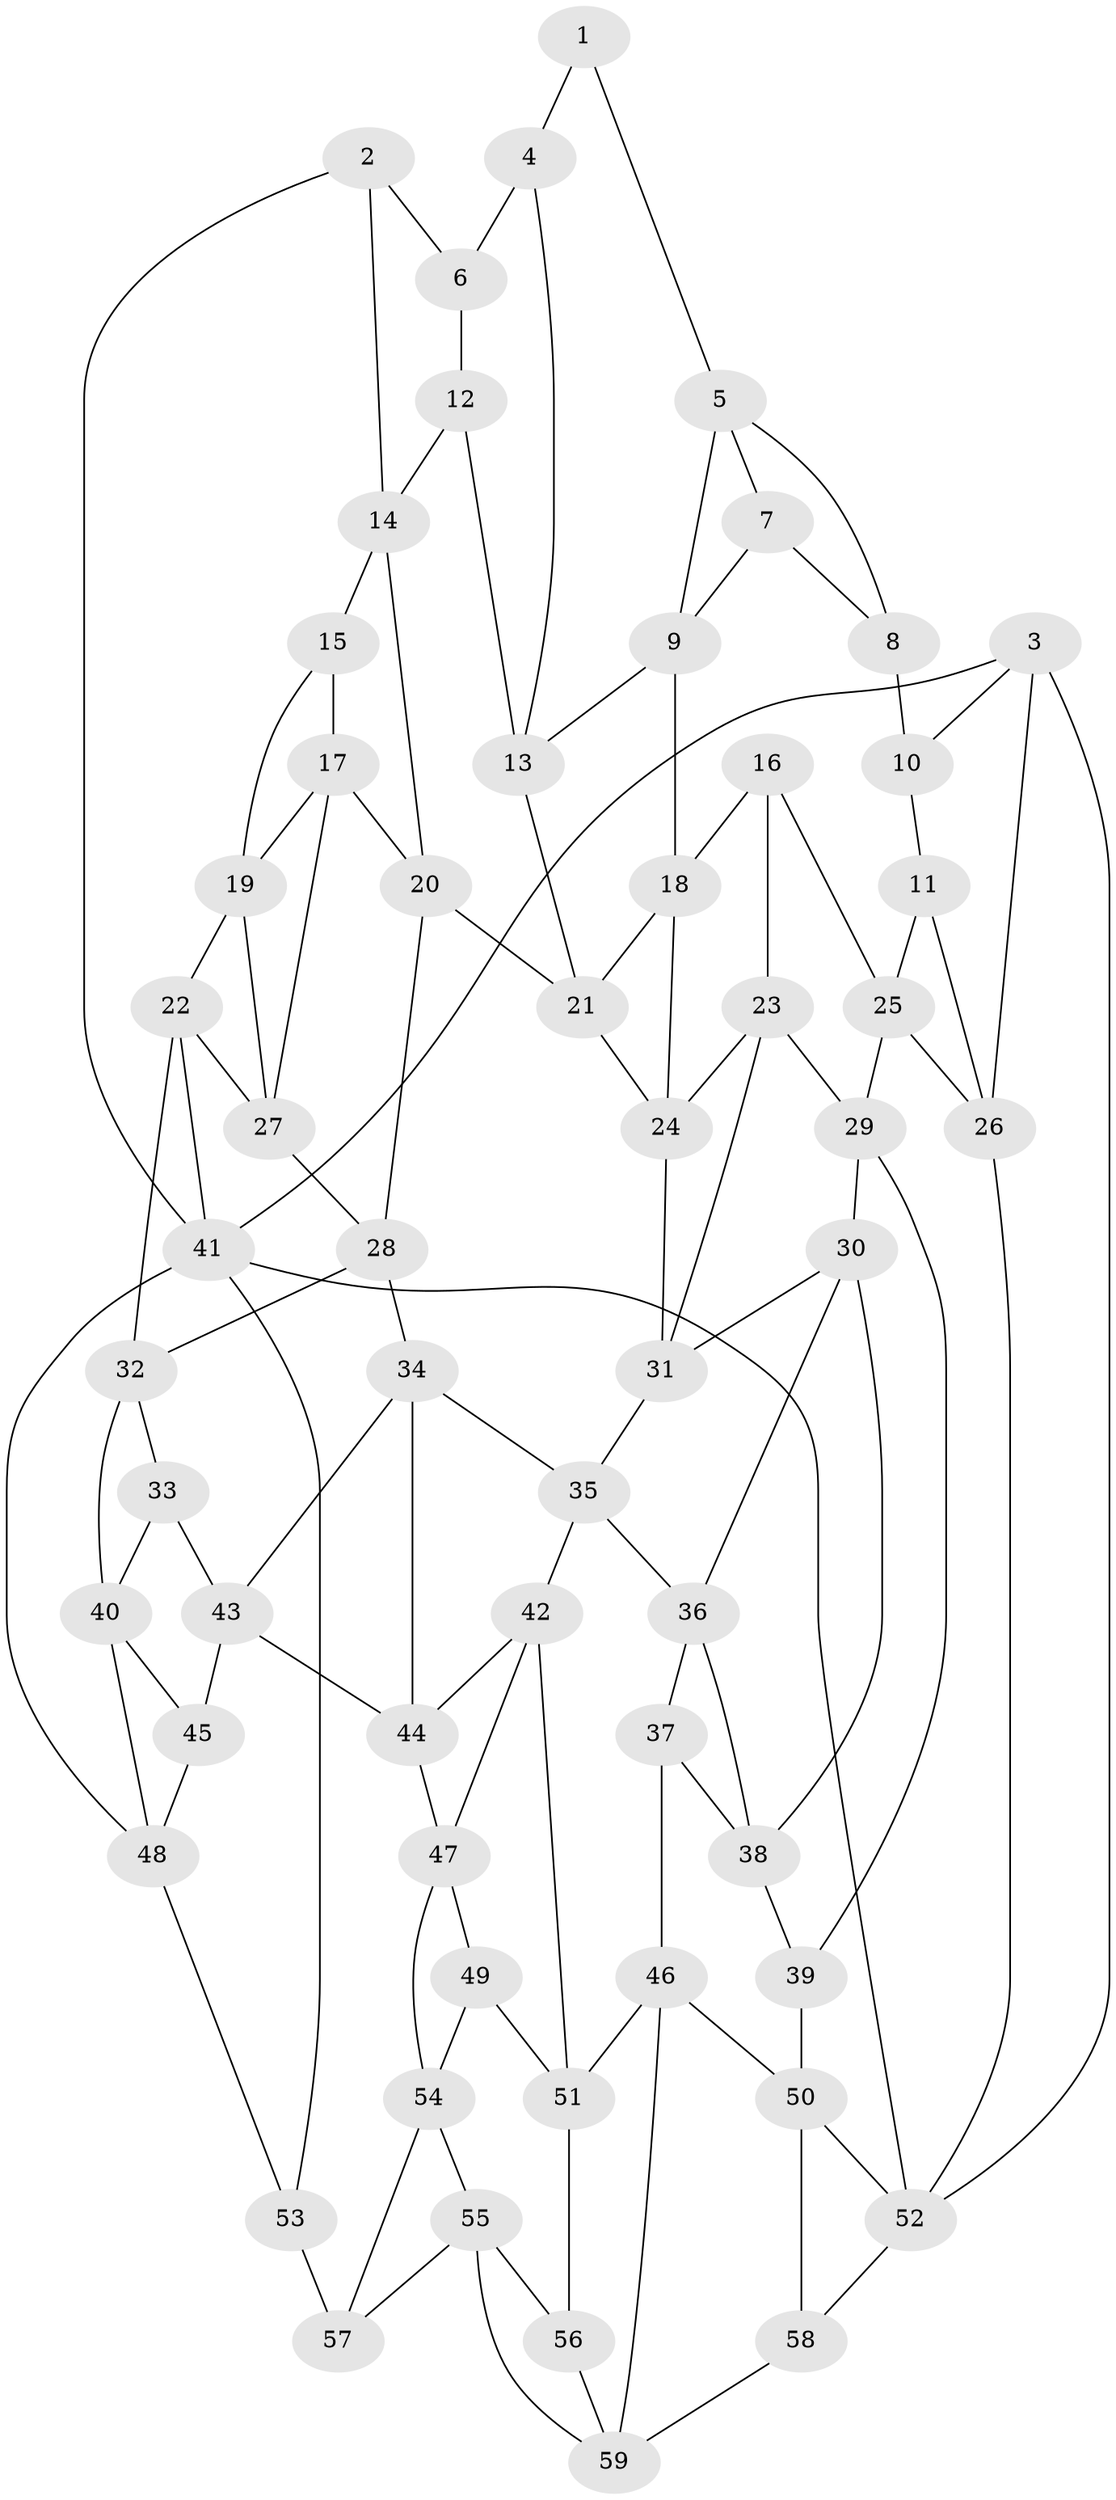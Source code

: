 // original degree distribution, {3: 0.01694915254237288, 4: 0.2711864406779661, 5: 0.4576271186440678, 6: 0.2542372881355932}
// Generated by graph-tools (version 1.1) at 2025/38/03/04/25 23:38:21]
// undirected, 59 vertices, 109 edges
graph export_dot {
  node [color=gray90,style=filled];
  1;
  2;
  3;
  4;
  5;
  6;
  7;
  8;
  9;
  10;
  11;
  12;
  13;
  14;
  15;
  16;
  17;
  18;
  19;
  20;
  21;
  22;
  23;
  24;
  25;
  26;
  27;
  28;
  29;
  30;
  31;
  32;
  33;
  34;
  35;
  36;
  37;
  38;
  39;
  40;
  41;
  42;
  43;
  44;
  45;
  46;
  47;
  48;
  49;
  50;
  51;
  52;
  53;
  54;
  55;
  56;
  57;
  58;
  59;
  1 -- 4 [weight=1.0];
  1 -- 5 [weight=1.0];
  2 -- 6 [weight=1.0];
  2 -- 14 [weight=1.0];
  2 -- 41 [weight=1.0];
  3 -- 10 [weight=1.0];
  3 -- 26 [weight=1.0];
  3 -- 41 [weight=1.0];
  3 -- 52 [weight=1.0];
  4 -- 6 [weight=2.0];
  4 -- 13 [weight=1.0];
  5 -- 7 [weight=1.0];
  5 -- 8 [weight=1.0];
  5 -- 9 [weight=1.0];
  6 -- 12 [weight=1.0];
  7 -- 8 [weight=1.0];
  7 -- 9 [weight=1.0];
  8 -- 10 [weight=2.0];
  9 -- 13 [weight=1.0];
  9 -- 18 [weight=1.0];
  10 -- 11 [weight=1.0];
  11 -- 25 [weight=1.0];
  11 -- 26 [weight=1.0];
  12 -- 13 [weight=1.0];
  12 -- 14 [weight=2.0];
  13 -- 21 [weight=1.0];
  14 -- 15 [weight=2.0];
  14 -- 20 [weight=1.0];
  15 -- 17 [weight=1.0];
  15 -- 19 [weight=1.0];
  16 -- 18 [weight=1.0];
  16 -- 23 [weight=1.0];
  16 -- 25 [weight=1.0];
  17 -- 19 [weight=1.0];
  17 -- 20 [weight=1.0];
  17 -- 27 [weight=1.0];
  18 -- 21 [weight=1.0];
  18 -- 24 [weight=1.0];
  19 -- 22 [weight=1.0];
  19 -- 27 [weight=1.0];
  20 -- 21 [weight=1.0];
  20 -- 28 [weight=1.0];
  21 -- 24 [weight=1.0];
  22 -- 27 [weight=1.0];
  22 -- 32 [weight=1.0];
  22 -- 41 [weight=1.0];
  23 -- 24 [weight=1.0];
  23 -- 29 [weight=1.0];
  23 -- 31 [weight=1.0];
  24 -- 31 [weight=1.0];
  25 -- 26 [weight=1.0];
  25 -- 29 [weight=1.0];
  26 -- 52 [weight=1.0];
  27 -- 28 [weight=1.0];
  28 -- 32 [weight=1.0];
  28 -- 34 [weight=1.0];
  29 -- 30 [weight=1.0];
  29 -- 39 [weight=1.0];
  30 -- 31 [weight=1.0];
  30 -- 36 [weight=1.0];
  30 -- 38 [weight=1.0];
  31 -- 35 [weight=1.0];
  32 -- 33 [weight=1.0];
  32 -- 40 [weight=1.0];
  33 -- 40 [weight=1.0];
  33 -- 43 [weight=1.0];
  34 -- 35 [weight=1.0];
  34 -- 43 [weight=1.0];
  34 -- 44 [weight=1.0];
  35 -- 36 [weight=1.0];
  35 -- 42 [weight=1.0];
  36 -- 37 [weight=1.0];
  36 -- 38 [weight=1.0];
  37 -- 38 [weight=1.0];
  37 -- 46 [weight=1.0];
  38 -- 39 [weight=1.0];
  39 -- 50 [weight=1.0];
  40 -- 45 [weight=1.0];
  40 -- 48 [weight=1.0];
  41 -- 48 [weight=1.0];
  41 -- 52 [weight=1.0];
  41 -- 53 [weight=1.0];
  42 -- 44 [weight=1.0];
  42 -- 47 [weight=1.0];
  42 -- 51 [weight=1.0];
  43 -- 44 [weight=1.0];
  43 -- 45 [weight=1.0];
  44 -- 47 [weight=1.0];
  45 -- 48 [weight=1.0];
  46 -- 50 [weight=1.0];
  46 -- 51 [weight=1.0];
  46 -- 59 [weight=1.0];
  47 -- 49 [weight=1.0];
  47 -- 54 [weight=1.0];
  48 -- 53 [weight=1.0];
  49 -- 51 [weight=1.0];
  49 -- 54 [weight=1.0];
  50 -- 52 [weight=1.0];
  50 -- 58 [weight=1.0];
  51 -- 56 [weight=2.0];
  52 -- 58 [weight=1.0];
  53 -- 57 [weight=2.0];
  54 -- 55 [weight=1.0];
  54 -- 57 [weight=1.0];
  55 -- 56 [weight=1.0];
  55 -- 57 [weight=1.0];
  55 -- 59 [weight=1.0];
  56 -- 59 [weight=1.0];
  58 -- 59 [weight=1.0];
}

